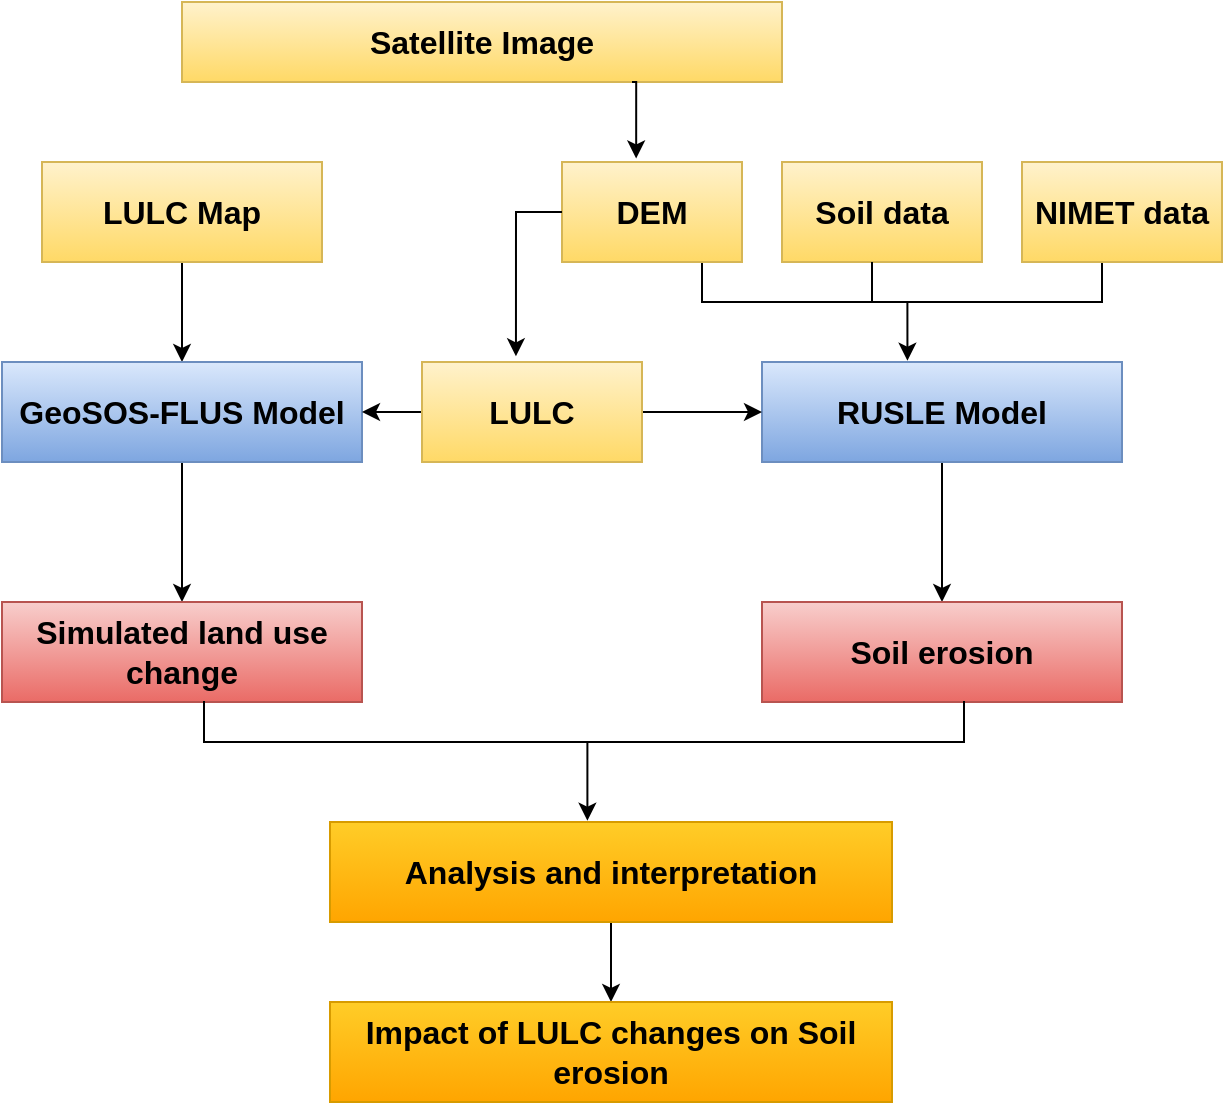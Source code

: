 <mxfile version="24.6.5" type="github">
  <diagram name="Page-1" id="VGSq7YTU0kdFoHA4LSmV">
    <mxGraphModel dx="1032" dy="501" grid="1" gridSize="10" guides="1" tooltips="1" connect="1" arrows="1" fold="1" page="1" pageScale="1" pageWidth="827" pageHeight="1169" math="0" shadow="0">
      <root>
        <mxCell id="0" />
        <mxCell id="1" parent="0" />
        <mxCell id="etfBgGuFYs3O8ckc3GrV-1" value="&lt;font style=&quot;font-size: 16px;&quot;&gt;&lt;b&gt;Satellite Image&lt;/b&gt;&lt;/font&gt;" style="rounded=0;whiteSpace=wrap;html=1;fillColor=#fff2cc;gradientColor=#ffd966;strokeColor=#d6b656;" parent="1" vertex="1">
          <mxGeometry x="199" y="260" width="300" height="40" as="geometry" />
        </mxCell>
        <mxCell id="etfBgGuFYs3O8ckc3GrV-8" style="edgeStyle=orthogonalEdgeStyle;rounded=0;orthogonalLoop=1;jettySize=auto;html=1;exitX=0.5;exitY=1;exitDx=0;exitDy=0;entryX=0.5;entryY=0;entryDx=0;entryDy=0;" parent="1" source="etfBgGuFYs3O8ckc3GrV-2" target="etfBgGuFYs3O8ckc3GrV-4" edge="1">
          <mxGeometry relative="1" as="geometry" />
        </mxCell>
        <mxCell id="etfBgGuFYs3O8ckc3GrV-2" value="&lt;span style=&quot;font-size: 16px;&quot;&gt;&lt;b&gt;LULC Map&lt;/b&gt;&lt;/span&gt;" style="rounded=0;whiteSpace=wrap;html=1;fillColor=#fff2cc;gradientColor=#ffd966;strokeColor=#d6b656;" parent="1" vertex="1">
          <mxGeometry x="129" y="340" width="140" height="50" as="geometry" />
        </mxCell>
        <mxCell id="etfBgGuFYs3O8ckc3GrV-6" style="edgeStyle=orthogonalEdgeStyle;rounded=0;orthogonalLoop=1;jettySize=auto;html=1;exitX=0.5;exitY=1;exitDx=0;exitDy=0;" parent="1" source="etfBgGuFYs3O8ckc3GrV-3" target="etfBgGuFYs3O8ckc3GrV-5" edge="1">
          <mxGeometry relative="1" as="geometry" />
        </mxCell>
        <mxCell id="etfBgGuFYs3O8ckc3GrV-3" value="&lt;span style=&quot;font-size: 16px;&quot;&gt;&lt;b&gt;RUSLE Model&lt;/b&gt;&lt;/span&gt;" style="rounded=0;whiteSpace=wrap;html=1;fillColor=#dae8fc;gradientColor=#7ea6e0;strokeColor=#6c8ebf;" parent="1" vertex="1">
          <mxGeometry x="489" y="440" width="180" height="50" as="geometry" />
        </mxCell>
        <mxCell id="etfBgGuFYs3O8ckc3GrV-17" style="edgeStyle=orthogonalEdgeStyle;rounded=0;orthogonalLoop=1;jettySize=auto;html=1;exitX=0.5;exitY=1;exitDx=0;exitDy=0;entryX=0.5;entryY=0;entryDx=0;entryDy=0;" parent="1" source="etfBgGuFYs3O8ckc3GrV-4" target="etfBgGuFYs3O8ckc3GrV-16" edge="1">
          <mxGeometry relative="1" as="geometry" />
        </mxCell>
        <mxCell id="etfBgGuFYs3O8ckc3GrV-4" value="&lt;span style=&quot;font-size: 16px;&quot;&gt;&lt;b&gt;GeoSOS-FLUS Model&lt;/b&gt;&lt;/span&gt;" style="rounded=0;whiteSpace=wrap;html=1;fillColor=#dae8fc;gradientColor=#7ea6e0;strokeColor=#6c8ebf;" parent="1" vertex="1">
          <mxGeometry x="109" y="440" width="180" height="50" as="geometry" />
        </mxCell>
        <mxCell id="etfBgGuFYs3O8ckc3GrV-5" value="&lt;span style=&quot;font-size: 16px;&quot;&gt;&lt;b&gt;Soil erosion&lt;/b&gt;&lt;/span&gt;" style="rounded=0;whiteSpace=wrap;html=1;fillColor=#f8cecc;gradientColor=#ea6b66;strokeColor=#b85450;" parent="1" vertex="1">
          <mxGeometry x="489" y="560" width="180" height="50" as="geometry" />
        </mxCell>
        <mxCell id="etfBgGuFYs3O8ckc3GrV-16" value="&lt;span style=&quot;font-size: 16px;&quot;&gt;&lt;b&gt;Simulated land use change&lt;/b&gt;&lt;/span&gt;" style="rounded=0;whiteSpace=wrap;html=1;fillColor=#f8cecc;gradientColor=#ea6b66;strokeColor=#b85450;" parent="1" vertex="1">
          <mxGeometry x="109" y="560" width="180" height="50" as="geometry" />
        </mxCell>
        <mxCell id="etfBgGuFYs3O8ckc3GrV-19" value="&lt;span style=&quot;font-size: 16px;&quot;&gt;&lt;b&gt;Soil data&lt;/b&gt;&lt;/span&gt;" style="rounded=0;whiteSpace=wrap;html=1;fillColor=#fff2cc;gradientColor=#ffd966;strokeColor=#d6b656;" parent="1" vertex="1">
          <mxGeometry x="499" y="340" width="100" height="50" as="geometry" />
        </mxCell>
        <mxCell id="etfBgGuFYs3O8ckc3GrV-21" value="" style="shape=partialRectangle;whiteSpace=wrap;html=1;bottom=1;right=1;left=1;top=0;fillColor=none;routingCenterX=-0.5;" parent="1" vertex="1">
          <mxGeometry x="459" y="390" width="200" height="20" as="geometry" />
        </mxCell>
        <mxCell id="etfBgGuFYs3O8ckc3GrV-23" style="edgeStyle=orthogonalEdgeStyle;rounded=0;orthogonalLoop=1;jettySize=auto;html=1;exitX=0.5;exitY=1;exitDx=0;exitDy=0;entryX=0.404;entryY=-0.013;entryDx=0;entryDy=0;entryPerimeter=0;" parent="1" source="etfBgGuFYs3O8ckc3GrV-21" target="etfBgGuFYs3O8ckc3GrV-3" edge="1">
          <mxGeometry relative="1" as="geometry" />
        </mxCell>
        <mxCell id="etfBgGuFYs3O8ckc3GrV-24" value="" style="line;strokeWidth=1;direction=south;html=1;" parent="1" vertex="1">
          <mxGeometry x="539" y="390" width="10" height="20" as="geometry" />
        </mxCell>
        <mxCell id="etfBgGuFYs3O8ckc3GrV-28" value="&lt;span style=&quot;font-size: 16px;&quot;&gt;&lt;b&gt;DEM&lt;/b&gt;&lt;/span&gt;" style="rounded=0;whiteSpace=wrap;html=1;fillColor=#fff2cc;gradientColor=#ffd966;strokeColor=#d6b656;" parent="1" vertex="1">
          <mxGeometry x="389" y="340" width="90" height="50" as="geometry" />
        </mxCell>
        <mxCell id="etfBgGuFYs3O8ckc3GrV-29" value="&lt;span style=&quot;font-size: 16px;&quot;&gt;&lt;b&gt;NIMET data&lt;/b&gt;&lt;/span&gt;" style="rounded=0;whiteSpace=wrap;html=1;fillColor=#fff2cc;gradientColor=#ffd966;strokeColor=#d6b656;" parent="1" vertex="1">
          <mxGeometry x="619" y="340" width="100" height="50" as="geometry" />
        </mxCell>
        <mxCell id="etfBgGuFYs3O8ckc3GrV-31" style="edgeStyle=orthogonalEdgeStyle;rounded=0;orthogonalLoop=1;jettySize=auto;html=1;exitX=0.75;exitY=1;exitDx=0;exitDy=0;entryX=0.412;entryY=-0.035;entryDx=0;entryDy=0;entryPerimeter=0;" parent="1" source="etfBgGuFYs3O8ckc3GrV-1" target="etfBgGuFYs3O8ckc3GrV-28" edge="1">
          <mxGeometry relative="1" as="geometry" />
        </mxCell>
        <mxCell id="etfBgGuFYs3O8ckc3GrV-34" style="edgeStyle=orthogonalEdgeStyle;rounded=0;orthogonalLoop=1;jettySize=auto;html=1;exitX=1;exitY=0.5;exitDx=0;exitDy=0;" parent="1" source="etfBgGuFYs3O8ckc3GrV-32" target="etfBgGuFYs3O8ckc3GrV-3" edge="1">
          <mxGeometry relative="1" as="geometry" />
        </mxCell>
        <mxCell id="etfBgGuFYs3O8ckc3GrV-35" style="edgeStyle=orthogonalEdgeStyle;rounded=0;orthogonalLoop=1;jettySize=auto;html=1;exitX=0;exitY=0.5;exitDx=0;exitDy=0;entryX=1;entryY=0.5;entryDx=0;entryDy=0;" parent="1" source="etfBgGuFYs3O8ckc3GrV-32" target="etfBgGuFYs3O8ckc3GrV-4" edge="1">
          <mxGeometry relative="1" as="geometry" />
        </mxCell>
        <mxCell id="etfBgGuFYs3O8ckc3GrV-32" value="&lt;span style=&quot;font-size: 16px;&quot;&gt;&lt;b&gt;LULC&lt;/b&gt;&lt;/span&gt;" style="rounded=0;whiteSpace=wrap;html=1;fillColor=#fff2cc;gradientColor=#ffd966;strokeColor=#d6b656;" parent="1" vertex="1">
          <mxGeometry x="319" y="440" width="110" height="50" as="geometry" />
        </mxCell>
        <mxCell id="etfBgGuFYs3O8ckc3GrV-36" style="edgeStyle=orthogonalEdgeStyle;rounded=0;orthogonalLoop=1;jettySize=auto;html=1;exitX=0;exitY=0.5;exitDx=0;exitDy=0;entryX=0.427;entryY=-0.057;entryDx=0;entryDy=0;entryPerimeter=0;" parent="1" source="etfBgGuFYs3O8ckc3GrV-28" target="etfBgGuFYs3O8ckc3GrV-32" edge="1">
          <mxGeometry relative="1" as="geometry" />
        </mxCell>
        <mxCell id="etfBgGuFYs3O8ckc3GrV-41" style="edgeStyle=orthogonalEdgeStyle;rounded=0;orthogonalLoop=1;jettySize=auto;html=1;exitX=0.5;exitY=1;exitDx=0;exitDy=0;entryX=0.5;entryY=0;entryDx=0;entryDy=0;" parent="1" source="etfBgGuFYs3O8ckc3GrV-37" target="etfBgGuFYs3O8ckc3GrV-40" edge="1">
          <mxGeometry relative="1" as="geometry" />
        </mxCell>
        <mxCell id="etfBgGuFYs3O8ckc3GrV-37" value="&lt;span style=&quot;font-size: 16px;&quot;&gt;&lt;b&gt;Analysis and interpretation&lt;/b&gt;&lt;/span&gt;" style="rounded=0;whiteSpace=wrap;html=1;fillColor=#ffcd28;gradientColor=#ffa500;strokeColor=#d79b00;" parent="1" vertex="1">
          <mxGeometry x="273" y="670" width="281" height="50" as="geometry" />
        </mxCell>
        <mxCell id="etfBgGuFYs3O8ckc3GrV-38" value="" style="shape=partialRectangle;whiteSpace=wrap;html=1;bottom=1;right=1;left=1;top=0;fillColor=none;routingCenterX=-0.5;" parent="1" vertex="1">
          <mxGeometry x="210" y="610" width="380" height="20" as="geometry" />
        </mxCell>
        <mxCell id="etfBgGuFYs3O8ckc3GrV-39" style="edgeStyle=orthogonalEdgeStyle;rounded=0;orthogonalLoop=1;jettySize=auto;html=1;exitX=0.5;exitY=1;exitDx=0;exitDy=0;entryX=0.458;entryY=-0.013;entryDx=0;entryDy=0;entryPerimeter=0;" parent="1" source="etfBgGuFYs3O8ckc3GrV-38" target="etfBgGuFYs3O8ckc3GrV-37" edge="1">
          <mxGeometry relative="1" as="geometry" />
        </mxCell>
        <mxCell id="etfBgGuFYs3O8ckc3GrV-40" value="&lt;span style=&quot;font-size: 16px;&quot;&gt;&lt;b&gt;Impact of LULC changes on Soil erosion&lt;/b&gt;&lt;/span&gt;" style="rounded=0;whiteSpace=wrap;html=1;fillColor=#ffcd28;gradientColor=#ffa500;strokeColor=#d79b00;" parent="1" vertex="1">
          <mxGeometry x="273" y="760" width="281" height="50" as="geometry" />
        </mxCell>
      </root>
    </mxGraphModel>
  </diagram>
</mxfile>
